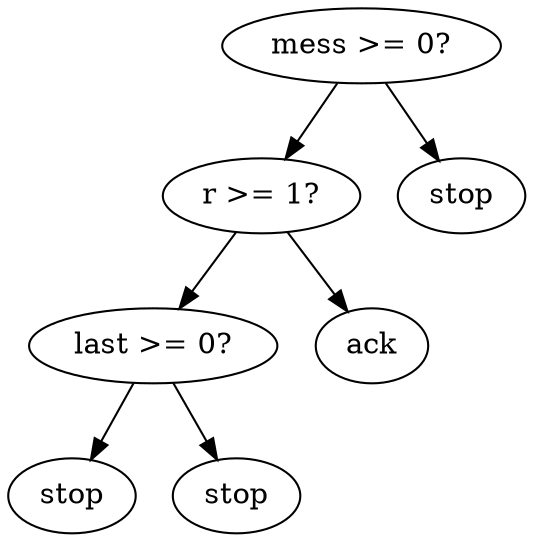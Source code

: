 digraph tree {
    "0x0" [label="mess >= 0?"];
    "0x1" [label="r >= 1?"];
    "0x2" [label="last >= 0?"];
    "0x3" [label="stop"];
    "0x4" [label="stop"];
    "0x5" [label="ack"];
    "0x6" [label="stop"];
    "0x0" -> "0x1";
    "0x0" -> "0x6";
    "0x1" -> "0x2";
    "0x1" -> "0x5";
    "0x2" -> "0x3";
    "0x2" -> "0x4";
}
